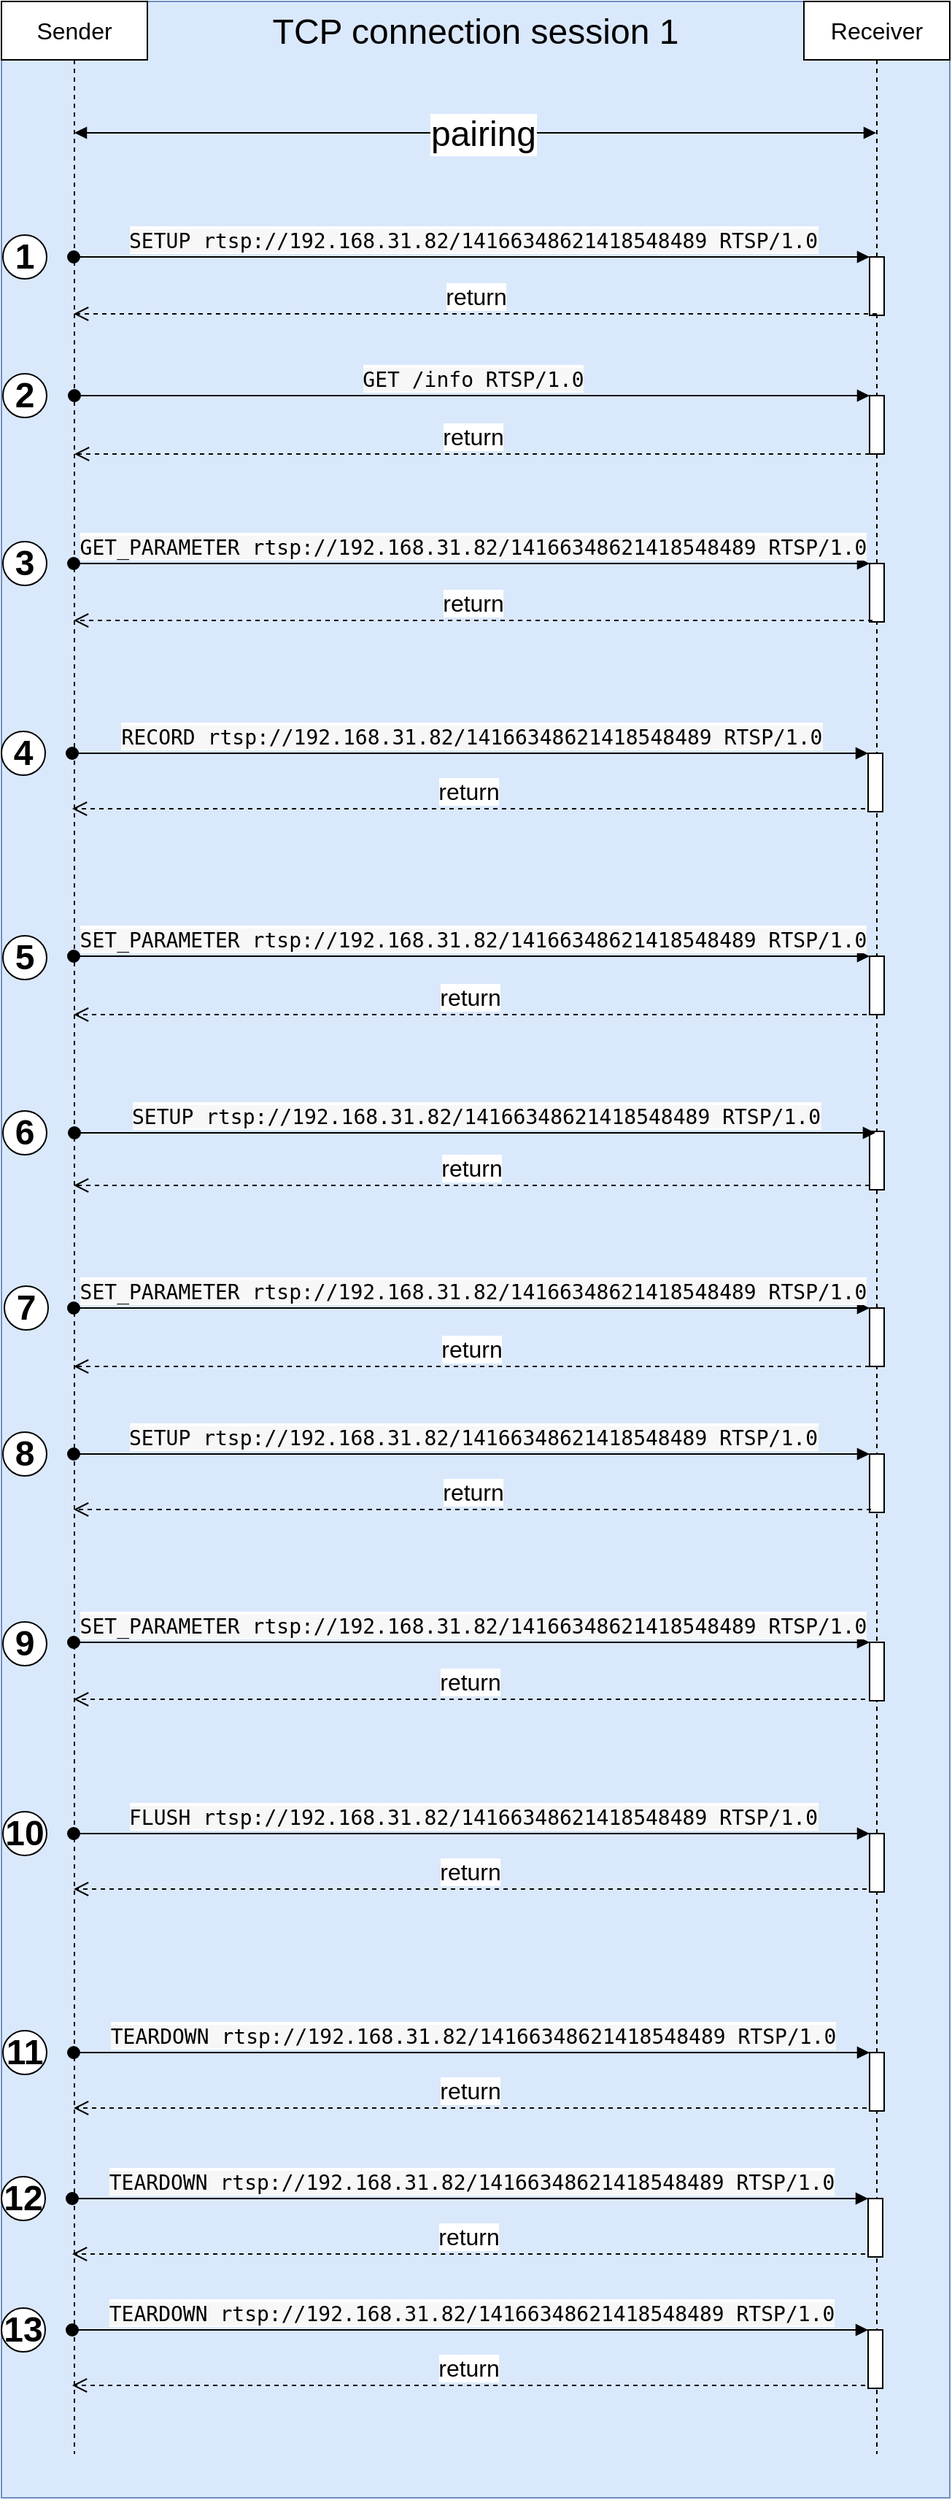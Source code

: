 <mxfile version="14.6.6" type="device"><diagram name="Page-1" id="9361dd3d-8414-5efd-6122-117bd74ce7a7"><mxGraphModel dx="1022" dy="1194" grid="1" gridSize="10" guides="1" tooltips="1" connect="1" arrows="1" fold="1" page="0" pageScale="1.5" pageWidth="826" pageHeight="1169" background="#ffffff" math="0" shadow="0"><root><mxCell id="0"/><mxCell id="1" parent="0"/><mxCell id="2Qygs6AwfHHSrTLaylNA-13" value="TCP connection session 1" style="rounded=0;whiteSpace=wrap;html=1;fontSize=24;verticalAlign=top;fillColor=#dae8fc;strokeColor=#6c8ebf;" vertex="1" parent="1"><mxGeometry x="470" y="-200" width="650" height="1710" as="geometry"/></mxCell><mxCell id="nV5rEa2Gwsd_B_EYTZe8-89" value="Sender" style="shape=umlLifeline;perimeter=lifelinePerimeter;whiteSpace=wrap;html=1;container=1;collapsible=0;recursiveResize=0;outlineConnect=0;fontSize=16;" parent="1" vertex="1"><mxGeometry x="470" y="-200" width="100" height="1680" as="geometry"/></mxCell><mxCell id="mLOBeyiM4SYDhtWdnVQ2-5" value="" style="endArrow=block;startArrow=block;endFill=1;startFill=1;html=1;fontSize=24;" parent="nV5rEa2Gwsd_B_EYTZe8-89" target="nV5rEa2Gwsd_B_EYTZe8-90" edge="1"><mxGeometry width="160" relative="1" as="geometry"><mxPoint x="50" y="90" as="sourcePoint"/><mxPoint x="210" y="90" as="targetPoint"/></mxGeometry></mxCell><mxCell id="mLOBeyiM4SYDhtWdnVQ2-6" value="pairing" style="edgeLabel;html=1;align=center;verticalAlign=middle;resizable=0;points=[];fontSize=24;" parent="mLOBeyiM4SYDhtWdnVQ2-5" vertex="1" connectable="0"><mxGeometry x="0.048" y="-1" relative="1" as="geometry"><mxPoint x="-8" as="offset"/></mxGeometry></mxCell><mxCell id="nV5rEa2Gwsd_B_EYTZe8-90" value="Receiver" style="shape=umlLifeline;perimeter=lifelinePerimeter;whiteSpace=wrap;html=1;container=1;collapsible=0;recursiveResize=0;outlineConnect=0;fontSize=16;" parent="1" vertex="1"><mxGeometry x="1020" y="-200" width="100" height="1680" as="geometry"/></mxCell><mxCell id="nV5rEa2Gwsd_B_EYTZe8-99" value="" style="html=1;points=[];perimeter=orthogonalPerimeter;fontSize=16;" parent="nV5rEa2Gwsd_B_EYTZe8-90" vertex="1"><mxGeometry x="45" y="175" width="10" height="40" as="geometry"/></mxCell><mxCell id="nV5rEa2Gwsd_B_EYTZe8-101" value="" style="html=1;points=[];perimeter=orthogonalPerimeter;fontSize=16;" parent="nV5rEa2Gwsd_B_EYTZe8-90" vertex="1"><mxGeometry x="45" y="270" width="10" height="40" as="geometry"/></mxCell><mxCell id="nV5rEa2Gwsd_B_EYTZe8-103" value="" style="html=1;points=[];perimeter=orthogonalPerimeter;fontSize=16;" parent="nV5rEa2Gwsd_B_EYTZe8-90" vertex="1"><mxGeometry x="45" y="385" width="10" height="40" as="geometry"/></mxCell><mxCell id="nV5rEa2Gwsd_B_EYTZe8-105" value="" style="html=1;points=[];perimeter=orthogonalPerimeter;fontSize=16;" parent="nV5rEa2Gwsd_B_EYTZe8-90" vertex="1"><mxGeometry x="44" y="515" width="10" height="40" as="geometry"/></mxCell><mxCell id="nV5rEa2Gwsd_B_EYTZe8-107" value="" style="html=1;points=[];perimeter=orthogonalPerimeter;fontSize=16;" parent="nV5rEa2Gwsd_B_EYTZe8-90" vertex="1"><mxGeometry x="45" y="654" width="10" height="40" as="geometry"/></mxCell><mxCell id="nV5rEa2Gwsd_B_EYTZe8-111" value="" style="html=1;points=[];perimeter=orthogonalPerimeter;fontSize=16;" parent="nV5rEa2Gwsd_B_EYTZe8-90" vertex="1"><mxGeometry x="45" y="895" width="10" height="40" as="geometry"/></mxCell><mxCell id="nV5rEa2Gwsd_B_EYTZe8-113" value="" style="html=1;points=[];perimeter=orthogonalPerimeter;fontSize=16;" parent="nV5rEa2Gwsd_B_EYTZe8-90" vertex="1"><mxGeometry x="45" y="995" width="10" height="40" as="geometry"/></mxCell><mxCell id="nV5rEa2Gwsd_B_EYTZe8-115" value="" style="html=1;points=[];perimeter=orthogonalPerimeter;fontSize=16;" parent="nV5rEa2Gwsd_B_EYTZe8-90" vertex="1"><mxGeometry x="45" y="1124" width="10" height="40" as="geometry"/></mxCell><mxCell id="nV5rEa2Gwsd_B_EYTZe8-119" value="" style="html=1;points=[];perimeter=orthogonalPerimeter;fontSize=16;" parent="nV5rEa2Gwsd_B_EYTZe8-90" vertex="1"><mxGeometry x="45" y="1255" width="10" height="40" as="geometry"/></mxCell><mxCell id="nV5rEa2Gwsd_B_EYTZe8-109" value="" style="html=1;points=[];perimeter=orthogonalPerimeter;fontSize=16;" parent="nV5rEa2Gwsd_B_EYTZe8-90" vertex="1"><mxGeometry x="45" y="774" width="10" height="40" as="geometry"/></mxCell><mxCell id="2Qygs6AwfHHSrTLaylNA-1" value="" style="html=1;points=[];perimeter=orthogonalPerimeter;fontSize=16;" vertex="1" parent="nV5rEa2Gwsd_B_EYTZe8-90"><mxGeometry x="45" y="1405" width="10" height="40" as="geometry"/></mxCell><mxCell id="2Qygs6AwfHHSrTLaylNA-2" value="&lt;span style=&quot;font-family: &amp;#34;source code pro&amp;#34; , &amp;#34;consolas&amp;#34; , &amp;#34;ubuntu mono&amp;#34; , &amp;#34;menlo&amp;#34; , &amp;#34;dejavu sans mono&amp;#34; , monospace , monospace ; font-size: 14px ; background-color: rgb(246 , 247 , 246)&quot;&gt;TEARDOWN rtsp://192.168.31.82/14166348621418548489 RTSP/1.0&lt;/span&gt;" style="html=1;verticalAlign=bottom;startArrow=oval;endArrow=block;startSize=8;fontSize=16;" edge="1" parent="nV5rEa2Gwsd_B_EYTZe8-90" target="2Qygs6AwfHHSrTLaylNA-1"><mxGeometry relative="1" as="geometry"><mxPoint x="-500.5" y="1405" as="sourcePoint"/><Array as="points"><mxPoint x="-69.5" y="1405"/></Array></mxGeometry></mxCell><mxCell id="2Qygs6AwfHHSrTLaylNA-3" value="return" style="html=1;verticalAlign=bottom;endArrow=open;dashed=1;endSize=8;fontSize=16;exitX=-0.2;exitY=0.95;exitDx=0;exitDy=0;exitPerimeter=0;" edge="1" parent="nV5rEa2Gwsd_B_EYTZe8-90" source="2Qygs6AwfHHSrTLaylNA-1"><mxGeometry relative="1" as="geometry"><mxPoint x="140" y="904" as="sourcePoint"/><mxPoint x="-500.5" y="1443" as="targetPoint"/></mxGeometry></mxCell><mxCell id="2Qygs6AwfHHSrTLaylNA-4" value="11" style="ellipse;whiteSpace=wrap;html=1;aspect=fixed;fontSize=24;fontStyle=1" vertex="1" parent="nV5rEa2Gwsd_B_EYTZe8-90"><mxGeometry x="-549" y="1390" width="30" height="30" as="geometry"/></mxCell><mxCell id="2Qygs6AwfHHSrTLaylNA-5" value="" style="html=1;points=[];perimeter=orthogonalPerimeter;fontSize=16;" vertex="1" parent="nV5rEa2Gwsd_B_EYTZe8-90"><mxGeometry x="44" y="1505" width="10" height="40" as="geometry"/></mxCell><mxCell id="2Qygs6AwfHHSrTLaylNA-6" value="&lt;span style=&quot;font-family: &amp;#34;source code pro&amp;#34; , &amp;#34;consolas&amp;#34; , &amp;#34;ubuntu mono&amp;#34; , &amp;#34;menlo&amp;#34; , &amp;#34;dejavu sans mono&amp;#34; , monospace , monospace ; font-size: 14px ; background-color: rgb(246 , 247 , 246)&quot;&gt;TEARDOWN rtsp://192.168.31.82/14166348621418548489 RTSP/1.0&lt;/span&gt;" style="html=1;verticalAlign=bottom;startArrow=oval;endArrow=block;startSize=8;fontSize=16;" edge="1" parent="nV5rEa2Gwsd_B_EYTZe8-90" target="2Qygs6AwfHHSrTLaylNA-5"><mxGeometry relative="1" as="geometry"><mxPoint x="-501.5" y="1505" as="sourcePoint"/><Array as="points"><mxPoint x="-70.5" y="1505"/></Array></mxGeometry></mxCell><mxCell id="2Qygs6AwfHHSrTLaylNA-7" value="return" style="html=1;verticalAlign=bottom;endArrow=open;dashed=1;endSize=8;fontSize=16;exitX=-0.2;exitY=0.95;exitDx=0;exitDy=0;exitPerimeter=0;" edge="1" parent="nV5rEa2Gwsd_B_EYTZe8-90" source="2Qygs6AwfHHSrTLaylNA-5"><mxGeometry relative="1" as="geometry"><mxPoint x="-881" y="1204" as="sourcePoint"/><mxPoint x="-501.5" y="1543" as="targetPoint"/></mxGeometry></mxCell><mxCell id="2Qygs6AwfHHSrTLaylNA-8" value="12" style="ellipse;whiteSpace=wrap;html=1;aspect=fixed;fontSize=24;fontStyle=1" vertex="1" parent="nV5rEa2Gwsd_B_EYTZe8-90"><mxGeometry x="-550" y="1490" width="30" height="30" as="geometry"/></mxCell><mxCell id="2Qygs6AwfHHSrTLaylNA-9" value="" style="html=1;points=[];perimeter=orthogonalPerimeter;fontSize=16;" vertex="1" parent="nV5rEa2Gwsd_B_EYTZe8-90"><mxGeometry x="44" y="1595" width="10" height="40" as="geometry"/></mxCell><mxCell id="2Qygs6AwfHHSrTLaylNA-10" value="&lt;span style=&quot;font-family: &amp;#34;source code pro&amp;#34; , &amp;#34;consolas&amp;#34; , &amp;#34;ubuntu mono&amp;#34; , &amp;#34;menlo&amp;#34; , &amp;#34;dejavu sans mono&amp;#34; , monospace , monospace ; font-size: 14px ; background-color: rgb(246 , 247 , 246)&quot;&gt;TEARDOWN rtsp://192.168.31.82/14166348621418548489 RTSP/1.0&lt;/span&gt;" style="html=1;verticalAlign=bottom;startArrow=oval;endArrow=block;startSize=8;fontSize=16;" edge="1" parent="nV5rEa2Gwsd_B_EYTZe8-90" target="2Qygs6AwfHHSrTLaylNA-9"><mxGeometry relative="1" as="geometry"><mxPoint x="-501.5" y="1595" as="sourcePoint"/><Array as="points"><mxPoint x="-70.5" y="1595"/></Array></mxGeometry></mxCell><mxCell id="2Qygs6AwfHHSrTLaylNA-11" value="return" style="html=1;verticalAlign=bottom;endArrow=open;dashed=1;endSize=8;fontSize=16;exitX=-0.2;exitY=0.95;exitDx=0;exitDy=0;exitPerimeter=0;" edge="1" parent="nV5rEa2Gwsd_B_EYTZe8-90" source="2Qygs6AwfHHSrTLaylNA-9"><mxGeometry relative="1" as="geometry"><mxPoint x="-881" y="1294" as="sourcePoint"/><mxPoint x="-501.5" y="1633" as="targetPoint"/></mxGeometry></mxCell><mxCell id="2Qygs6AwfHHSrTLaylNA-12" value="13" style="ellipse;whiteSpace=wrap;html=1;aspect=fixed;fontSize=24;fontStyle=1" vertex="1" parent="nV5rEa2Gwsd_B_EYTZe8-90"><mxGeometry x="-550" y="1580" width="30" height="30" as="geometry"/></mxCell><mxCell id="nV5rEa2Gwsd_B_EYTZe8-110" value="&lt;span style=&quot;font-family: &amp;#34;source code pro&amp;#34; , &amp;#34;consolas&amp;#34; , &amp;#34;ubuntu mono&amp;#34; , &amp;#34;menlo&amp;#34; , &amp;#34;dejavu sans mono&amp;#34; , monospace , monospace ; font-size: 14px ; background-color: rgb(246 , 247 , 246)&quot;&gt;SETUP rtsp://192.168.31.82/14166348621418548489 RTSP/1.0&lt;/span&gt;" style="html=1;verticalAlign=bottom;startArrow=oval;endArrow=block;startSize=8;fontSize=16;entryX=0.4;entryY=0;entryDx=0;entryDy=0;entryPerimeter=0;" parent="1" edge="1"><mxGeometry relative="1" as="geometry"><mxPoint x="520" y="575" as="sourcePoint"/><Array as="points"><mxPoint x="921" y="575"/></Array><mxPoint x="1069" y="575" as="targetPoint"/></mxGeometry></mxCell><mxCell id="nV5rEa2Gwsd_B_EYTZe8-120" value="&lt;span style=&quot;font-family: &amp;#34;source code pro&amp;#34; , &amp;#34;consolas&amp;#34; , &amp;#34;ubuntu mono&amp;#34; , &amp;#34;menlo&amp;#34; , &amp;#34;dejavu sans mono&amp;#34; , monospace , monospace ; font-size: 14px ; text-align: left ; background-color: rgb(246 , 247 , 246)&quot;&gt;FLUSH rtsp://192.168.31.82/14166348621418548489 RTSP/1.0&lt;/span&gt;" style="html=1;verticalAlign=bottom;startArrow=oval;endArrow=block;startSize=8;fontSize=16;" parent="1" target="nV5rEa2Gwsd_B_EYTZe8-119" edge="1"><mxGeometry relative="1" as="geometry"><mxPoint x="519.5" y="1055" as="sourcePoint"/><Array as="points"><mxPoint x="950.5" y="1055"/></Array></mxGeometry></mxCell><mxCell id="nV5rEa2Gwsd_B_EYTZe8-116" value="&lt;span style=&quot;font-family: &amp;#34;source code pro&amp;#34; , &amp;#34;consolas&amp;#34; , &amp;#34;ubuntu mono&amp;#34; , &amp;#34;menlo&amp;#34; , &amp;#34;dejavu sans mono&amp;#34; , monospace , monospace ; font-size: 14px ; background-color: rgb(246 , 247 , 246)&quot;&gt;SET_PARAMETER rtsp://192.168.31.82/14166348621418548489 RTSP/1.0&lt;/span&gt;" style="html=1;verticalAlign=bottom;startArrow=oval;endArrow=block;startSize=8;fontSize=16;" parent="1" target="nV5rEa2Gwsd_B_EYTZe8-115" edge="1"><mxGeometry relative="1" as="geometry"><mxPoint x="519.5" y="924" as="sourcePoint"/><Array as="points"><mxPoint x="950.5" y="924"/></Array></mxGeometry></mxCell><mxCell id="nV5rEa2Gwsd_B_EYTZe8-114" value="&lt;span style=&quot;font-family: &amp;#34;source code pro&amp;#34; , &amp;#34;consolas&amp;#34; , &amp;#34;ubuntu mono&amp;#34; , &amp;#34;menlo&amp;#34; , &amp;#34;dejavu sans mono&amp;#34; , monospace , monospace ; font-size: 14px ; background-color: rgb(246 , 247 , 246)&quot;&gt;SETUP rtsp://192.168.31.82/14166348621418548489 RTSP/1.0&lt;/span&gt;" style="html=1;verticalAlign=bottom;startArrow=oval;endArrow=block;startSize=8;fontSize=16;" parent="1" target="nV5rEa2Gwsd_B_EYTZe8-113" edge="1"><mxGeometry relative="1" as="geometry"><mxPoint x="519.5" y="795" as="sourcePoint"/><Array as="points"><mxPoint x="950.5" y="795"/></Array></mxGeometry></mxCell><mxCell id="nV5rEa2Gwsd_B_EYTZe8-112" value="&lt;span style=&quot;font-family: &amp;#34;source code pro&amp;#34; , &amp;#34;consolas&amp;#34; , &amp;#34;ubuntu mono&amp;#34; , &amp;#34;menlo&amp;#34; , &amp;#34;dejavu sans mono&amp;#34; , monospace , monospace ; font-size: 14px ; background-color: rgb(246 , 247 , 246)&quot;&gt;SET_PARAMETER rtsp://192.168.31.82/14166348621418548489 RTSP/1.0&lt;/span&gt;" style="html=1;verticalAlign=bottom;startArrow=oval;endArrow=block;startSize=8;fontSize=16;" parent="1" target="nV5rEa2Gwsd_B_EYTZe8-111" edge="1"><mxGeometry relative="1" as="geometry"><mxPoint x="519.5" y="695" as="sourcePoint"/><Array as="points"><mxPoint x="950.5" y="695"/></Array></mxGeometry></mxCell><mxCell id="nV5rEa2Gwsd_B_EYTZe8-108" value="&lt;span style=&quot;font-family: &amp;#34;source code pro&amp;#34; , &amp;#34;consolas&amp;#34; , &amp;#34;ubuntu mono&amp;#34; , &amp;#34;menlo&amp;#34; , &amp;#34;dejavu sans mono&amp;#34; , monospace , monospace ; font-size: 14px ; background-color: rgb(246 , 247 , 246)&quot;&gt;SET_PARAMETER rtsp://192.168.31.82/14166348621418548489 RTSP/1.0&lt;/span&gt;" style="html=1;verticalAlign=bottom;startArrow=oval;endArrow=block;startSize=8;fontSize=16;" parent="1" target="nV5rEa2Gwsd_B_EYTZe8-107" edge="1"><mxGeometry relative="1" as="geometry"><mxPoint x="519.5" y="454" as="sourcePoint"/><Array as="points"><mxPoint x="950.5" y="454"/></Array></mxGeometry></mxCell><mxCell id="nV5rEa2Gwsd_B_EYTZe8-106" value="&lt;span style=&quot;font-family: &amp;#34;source code pro&amp;#34; , &amp;#34;consolas&amp;#34; , &amp;#34;ubuntu mono&amp;#34; , &amp;#34;menlo&amp;#34; , &amp;#34;dejavu sans mono&amp;#34; , monospace , monospace ; font-size: 14px ; background-color: rgb(246 , 247 , 246)&quot;&gt;RECORD rtsp://192.168.31.82/14166348621418548489 RTSP/1.0&lt;/span&gt;" style="html=1;verticalAlign=bottom;startArrow=oval;endArrow=block;startSize=8;fontSize=16;" parent="1" target="nV5rEa2Gwsd_B_EYTZe8-105" edge="1"><mxGeometry relative="1" as="geometry"><mxPoint x="518.5" y="315" as="sourcePoint"/><Array as="points"><mxPoint x="949.5" y="315"/></Array></mxGeometry></mxCell><mxCell id="nV5rEa2Gwsd_B_EYTZe8-104" value="&lt;span style=&quot;font-family: &amp;#34;source code pro&amp;#34; , &amp;#34;consolas&amp;#34; , &amp;#34;ubuntu mono&amp;#34; , &amp;#34;menlo&amp;#34; , &amp;#34;dejavu sans mono&amp;#34; , monospace , monospace ; font-size: 14px ; background-color: rgb(246 , 247 , 246)&quot;&gt;GET_PARAMETER rtsp://192.168.31.82/14166348621418548489 RTSP/1.0&lt;/span&gt;" style="html=1;verticalAlign=bottom;startArrow=oval;endArrow=block;startSize=8;fontSize=16;" parent="1" target="nV5rEa2Gwsd_B_EYTZe8-103" edge="1"><mxGeometry relative="1" as="geometry"><mxPoint x="519.5" y="185" as="sourcePoint"/><Array as="points"><mxPoint x="950.5" y="185"/></Array></mxGeometry></mxCell><mxCell id="nV5rEa2Gwsd_B_EYTZe8-102" value="&lt;span style=&quot;font-family: &amp;#34;source code pro&amp;#34; , &amp;#34;consolas&amp;#34; , &amp;#34;ubuntu mono&amp;#34; , &amp;#34;menlo&amp;#34; , &amp;#34;dejavu sans mono&amp;#34; , monospace , monospace ; font-size: 14px ; background-color: rgb(246 , 247 , 246)&quot;&gt;GET /info RTSP/1.0&lt;/span&gt;" style="html=1;verticalAlign=bottom;startArrow=oval;endArrow=block;startSize=8;fontSize=16;" parent="1" source="nV5rEa2Gwsd_B_EYTZe8-89" target="nV5rEa2Gwsd_B_EYTZe8-101" edge="1"><mxGeometry relative="1" as="geometry"><mxPoint x="549.5" y="70" as="sourcePoint"/><Array as="points"><mxPoint x="950.5" y="70"/></Array></mxGeometry></mxCell><mxCell id="nV5rEa2Gwsd_B_EYTZe8-100" value="&lt;span style=&quot;font-family: &amp;#34;source code pro&amp;#34; , &amp;#34;consolas&amp;#34; , &amp;#34;ubuntu mono&amp;#34; , &amp;#34;menlo&amp;#34; , &amp;#34;dejavu sans mono&amp;#34; , monospace , monospace ; font-size: 14px ; background-color: rgb(246 , 247 , 246)&quot;&gt;SETUP rtsp://192.168.31.82/14166348621418548489 RTSP/1.0&lt;/span&gt;" style="html=1;verticalAlign=bottom;startArrow=oval;endArrow=block;startSize=8;fontSize=16;" parent="1" target="nV5rEa2Gwsd_B_EYTZe8-99" edge="1"><mxGeometry relative="1" as="geometry"><mxPoint x="519.5" y="-25" as="sourcePoint"/><Array as="points"><mxPoint x="950.5" y="-25"/></Array></mxGeometry></mxCell><mxCell id="mLOBeyiM4SYDhtWdnVQ2-7" value="return" style="html=1;verticalAlign=bottom;endArrow=open;dashed=1;endSize=8;fontSize=16;exitX=0.5;exitY=0.975;exitDx=0;exitDy=0;exitPerimeter=0;" parent="1" source="nV5rEa2Gwsd_B_EYTZe8-99" edge="1"><mxGeometry relative="1" as="geometry"><mxPoint x="1060" y="15" as="sourcePoint"/><mxPoint x="519.5" y="14" as="targetPoint"/></mxGeometry></mxCell><mxCell id="mLOBeyiM4SYDhtWdnVQ2-8" value="return" style="html=1;verticalAlign=bottom;endArrow=open;dashed=1;endSize=8;fontSize=16;exitX=0;exitY=1;exitDx=0;exitDy=0;exitPerimeter=0;" parent="1" source="nV5rEa2Gwsd_B_EYTZe8-101" target="nV5rEa2Gwsd_B_EYTZe8-89" edge="1"><mxGeometry relative="1" as="geometry"><mxPoint x="1080" y="49" as="sourcePoint"/><mxPoint x="529.5" y="49" as="targetPoint"/></mxGeometry></mxCell><mxCell id="mLOBeyiM4SYDhtWdnVQ2-9" value="return" style="html=1;verticalAlign=bottom;endArrow=open;dashed=1;endSize=8;fontSize=16;exitX=0.2;exitY=0.975;exitDx=0;exitDy=0;exitPerimeter=0;" parent="1" source="nV5rEa2Gwsd_B_EYTZe8-103" edge="1"><mxGeometry relative="1" as="geometry"><mxPoint x="1090" y="104" as="sourcePoint"/><mxPoint x="519.5" y="224" as="targetPoint"/></mxGeometry></mxCell><mxCell id="mLOBeyiM4SYDhtWdnVQ2-10" value="return" style="html=1;verticalAlign=bottom;endArrow=open;dashed=1;endSize=8;fontSize=16;exitX=-0.2;exitY=0.95;exitDx=0;exitDy=0;exitPerimeter=0;" parent="1" source="nV5rEa2Gwsd_B_EYTZe8-105" edge="1"><mxGeometry relative="1" as="geometry"><mxPoint x="1099" y="174" as="sourcePoint"/><mxPoint x="518.5" y="353" as="targetPoint"/></mxGeometry></mxCell><mxCell id="mLOBeyiM4SYDhtWdnVQ2-11" value="return" style="html=1;verticalAlign=bottom;endArrow=open;dashed=1;endSize=8;fontSize=16;exitX=-0.2;exitY=0.95;exitDx=0;exitDy=0;exitPerimeter=0;" parent="1" edge="1"><mxGeometry relative="1" as="geometry"><mxPoint x="1063" y="494" as="sourcePoint"/><mxPoint x="519.5" y="494" as="targetPoint"/></mxGeometry></mxCell><mxCell id="mLOBeyiM4SYDhtWdnVQ2-12" value="return" style="html=1;verticalAlign=bottom;endArrow=open;dashed=1;endSize=8;fontSize=16;exitX=0;exitY=1;exitDx=0;exitDy=0;exitPerimeter=0;" parent="1" source="nV5rEa2Gwsd_B_EYTZe8-111" edge="1"><mxGeometry relative="1" as="geometry"><mxPoint x="1120" y="364" as="sourcePoint"/><mxPoint x="519.5" y="735" as="targetPoint"/></mxGeometry></mxCell><mxCell id="mLOBeyiM4SYDhtWdnVQ2-13" value="return" style="html=1;verticalAlign=bottom;endArrow=open;dashed=1;endSize=8;fontSize=16;exitX=0;exitY=0.925;exitDx=0;exitDy=0;exitPerimeter=0;" parent="1" source="nV5rEa2Gwsd_B_EYTZe8-109" edge="1"><mxGeometry relative="1" as="geometry"><mxPoint x="1130" y="313" as="sourcePoint"/><mxPoint x="519.5" y="611" as="targetPoint"/></mxGeometry></mxCell><mxCell id="mLOBeyiM4SYDhtWdnVQ2-14" value="return" style="html=1;verticalAlign=bottom;endArrow=open;dashed=1;endSize=8;fontSize=16;exitX=0.1;exitY=0.95;exitDx=0;exitDy=0;exitPerimeter=0;" parent="1" source="nV5rEa2Gwsd_B_EYTZe8-113" edge="1"><mxGeometry relative="1" as="geometry"><mxPoint x="1140" y="414" as="sourcePoint"/><mxPoint x="519.5" y="833" as="targetPoint"/></mxGeometry></mxCell><mxCell id="mLOBeyiM4SYDhtWdnVQ2-15" value="return" style="html=1;verticalAlign=bottom;endArrow=open;dashed=1;endSize=8;fontSize=16;exitX=-0.3;exitY=0.975;exitDx=0;exitDy=0;exitPerimeter=0;" parent="1" source="nV5rEa2Gwsd_B_EYTZe8-115" edge="1"><mxGeometry relative="1" as="geometry"><mxPoint x="1150" y="483" as="sourcePoint"/><mxPoint x="519.5" y="963" as="targetPoint"/></mxGeometry></mxCell><mxCell id="mLOBeyiM4SYDhtWdnVQ2-16" value="return" style="html=1;verticalAlign=bottom;endArrow=open;dashed=1;endSize=8;fontSize=16;exitX=-0.2;exitY=0.95;exitDx=0;exitDy=0;exitPerimeter=0;" parent="1" source="nV5rEa2Gwsd_B_EYTZe8-119" edge="1"><mxGeometry relative="1" as="geometry"><mxPoint x="1160" y="554" as="sourcePoint"/><mxPoint x="519.5" y="1093" as="targetPoint"/></mxGeometry></mxCell><mxCell id="mLOBeyiM4SYDhtWdnVQ2-18" value="1" style="ellipse;whiteSpace=wrap;html=1;aspect=fixed;fontSize=24;fontStyle=1" parent="1" vertex="1"><mxGeometry x="471" y="-40" width="30" height="30" as="geometry"/></mxCell><mxCell id="mLOBeyiM4SYDhtWdnVQ2-19" value="2" style="ellipse;whiteSpace=wrap;html=1;aspect=fixed;fontSize=24;fontStyle=1" parent="1" vertex="1"><mxGeometry x="471" y="55" width="30" height="30" as="geometry"/></mxCell><mxCell id="mLOBeyiM4SYDhtWdnVQ2-20" value="3" style="ellipse;whiteSpace=wrap;html=1;aspect=fixed;fontSize=24;fontStyle=1" parent="1" vertex="1"><mxGeometry x="471" y="170" width="30" height="30" as="geometry"/></mxCell><mxCell id="mLOBeyiM4SYDhtWdnVQ2-21" value="4" style="ellipse;whiteSpace=wrap;html=1;aspect=fixed;fontSize=24;fontStyle=1" parent="1" vertex="1"><mxGeometry x="470" y="300" width="30" height="30" as="geometry"/></mxCell><mxCell id="mLOBeyiM4SYDhtWdnVQ2-22" value="5" style="ellipse;whiteSpace=wrap;html=1;aspect=fixed;fontSize=24;fontStyle=1" parent="1" vertex="1"><mxGeometry x="471" y="440" width="30" height="30" as="geometry"/></mxCell><mxCell id="mLOBeyiM4SYDhtWdnVQ2-23" value="6" style="ellipse;whiteSpace=wrap;html=1;aspect=fixed;fontSize=24;fontStyle=1" parent="1" vertex="1"><mxGeometry x="471" y="560" width="30" height="30" as="geometry"/></mxCell><mxCell id="mLOBeyiM4SYDhtWdnVQ2-24" value="7" style="ellipse;whiteSpace=wrap;html=1;aspect=fixed;fontSize=24;fontStyle=1" parent="1" vertex="1"><mxGeometry x="472" y="680" width="30" height="30" as="geometry"/></mxCell><mxCell id="mLOBeyiM4SYDhtWdnVQ2-25" value="8" style="ellipse;whiteSpace=wrap;html=1;aspect=fixed;fontSize=24;fontStyle=1" parent="1" vertex="1"><mxGeometry x="471" y="780" width="30" height="30" as="geometry"/></mxCell><mxCell id="mLOBeyiM4SYDhtWdnVQ2-26" value="9" style="ellipse;whiteSpace=wrap;html=1;aspect=fixed;fontSize=24;fontStyle=1" parent="1" vertex="1"><mxGeometry x="471" y="910" width="30" height="30" as="geometry"/></mxCell><mxCell id="mLOBeyiM4SYDhtWdnVQ2-27" value="10" style="ellipse;whiteSpace=wrap;html=1;aspect=fixed;fontSize=24;fontStyle=1" parent="1" vertex="1"><mxGeometry x="471" y="1040" width="30" height="30" as="geometry"/></mxCell></root></mxGraphModel></diagram></mxfile>